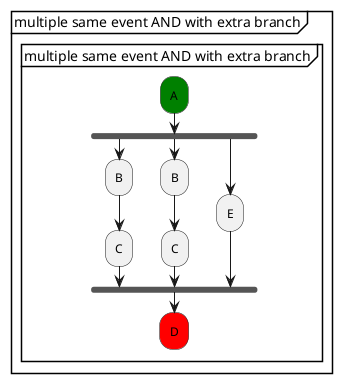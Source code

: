 @startuml
partition "multiple same event AND with extra branch" {
    group "multiple same event AND with extra branch"
        #green:A;
        fork
            :B;
            :C;
        fork again
            :B;
            :C;
        fork again
            :E;
        end fork
        #red:D;
    end group
}
@enduml